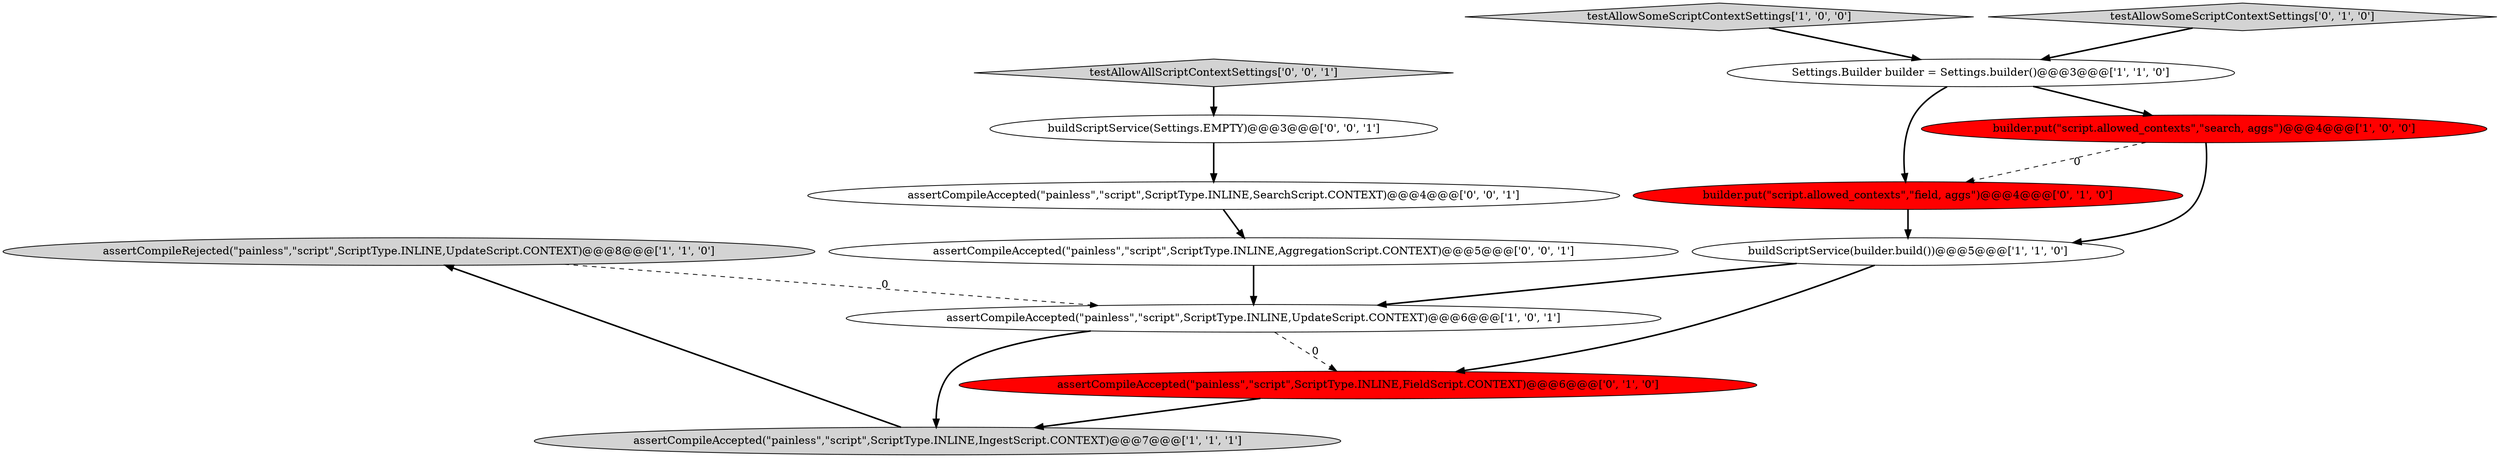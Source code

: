 digraph {
3 [style = filled, label = "assertCompileRejected(\"painless\",\"script\",ScriptType.INLINE,UpdateScript.CONTEXT)@@@8@@@['1', '1', '0']", fillcolor = lightgray, shape = ellipse image = "AAA0AAABBB1BBB"];
11 [style = filled, label = "testAllowAllScriptContextSettings['0', '0', '1']", fillcolor = lightgray, shape = diamond image = "AAA0AAABBB3BBB"];
4 [style = filled, label = "builder.put(\"script.allowed_contexts\",\"search, aggs\")@@@4@@@['1', '0', '0']", fillcolor = red, shape = ellipse image = "AAA1AAABBB1BBB"];
13 [style = filled, label = "assertCompileAccepted(\"painless\",\"script\",ScriptType.INLINE,AggregationScript.CONTEXT)@@@5@@@['0', '0', '1']", fillcolor = white, shape = ellipse image = "AAA0AAABBB3BBB"];
10 [style = filled, label = "buildScriptService(Settings.EMPTY)@@@3@@@['0', '0', '1']", fillcolor = white, shape = ellipse image = "AAA0AAABBB3BBB"];
2 [style = filled, label = "testAllowSomeScriptContextSettings['1', '0', '0']", fillcolor = lightgray, shape = diamond image = "AAA0AAABBB1BBB"];
7 [style = filled, label = "assertCompileAccepted(\"painless\",\"script\",ScriptType.INLINE,FieldScript.CONTEXT)@@@6@@@['0', '1', '0']", fillcolor = red, shape = ellipse image = "AAA1AAABBB2BBB"];
0 [style = filled, label = "assertCompileAccepted(\"painless\",\"script\",ScriptType.INLINE,UpdateScript.CONTEXT)@@@6@@@['1', '0', '1']", fillcolor = white, shape = ellipse image = "AAA0AAABBB1BBB"];
12 [style = filled, label = "assertCompileAccepted(\"painless\",\"script\",ScriptType.INLINE,SearchScript.CONTEXT)@@@4@@@['0', '0', '1']", fillcolor = white, shape = ellipse image = "AAA0AAABBB3BBB"];
5 [style = filled, label = "Settings.Builder builder = Settings.builder()@@@3@@@['1', '1', '0']", fillcolor = white, shape = ellipse image = "AAA0AAABBB1BBB"];
1 [style = filled, label = "buildScriptService(builder.build())@@@5@@@['1', '1', '0']", fillcolor = white, shape = ellipse image = "AAA0AAABBB1BBB"];
6 [style = filled, label = "assertCompileAccepted(\"painless\",\"script\",ScriptType.INLINE,IngestScript.CONTEXT)@@@7@@@['1', '1', '1']", fillcolor = lightgray, shape = ellipse image = "AAA0AAABBB1BBB"];
9 [style = filled, label = "builder.put(\"script.allowed_contexts\",\"field, aggs\")@@@4@@@['0', '1', '0']", fillcolor = red, shape = ellipse image = "AAA1AAABBB2BBB"];
8 [style = filled, label = "testAllowSomeScriptContextSettings['0', '1', '0']", fillcolor = lightgray, shape = diamond image = "AAA0AAABBB2BBB"];
6->3 [style = bold, label=""];
12->13 [style = bold, label=""];
13->0 [style = bold, label=""];
4->9 [style = dashed, label="0"];
4->1 [style = bold, label=""];
1->0 [style = bold, label=""];
9->1 [style = bold, label=""];
5->9 [style = bold, label=""];
8->5 [style = bold, label=""];
0->7 [style = dashed, label="0"];
3->0 [style = dashed, label="0"];
0->6 [style = bold, label=""];
1->7 [style = bold, label=""];
10->12 [style = bold, label=""];
11->10 [style = bold, label=""];
5->4 [style = bold, label=""];
7->6 [style = bold, label=""];
2->5 [style = bold, label=""];
}
